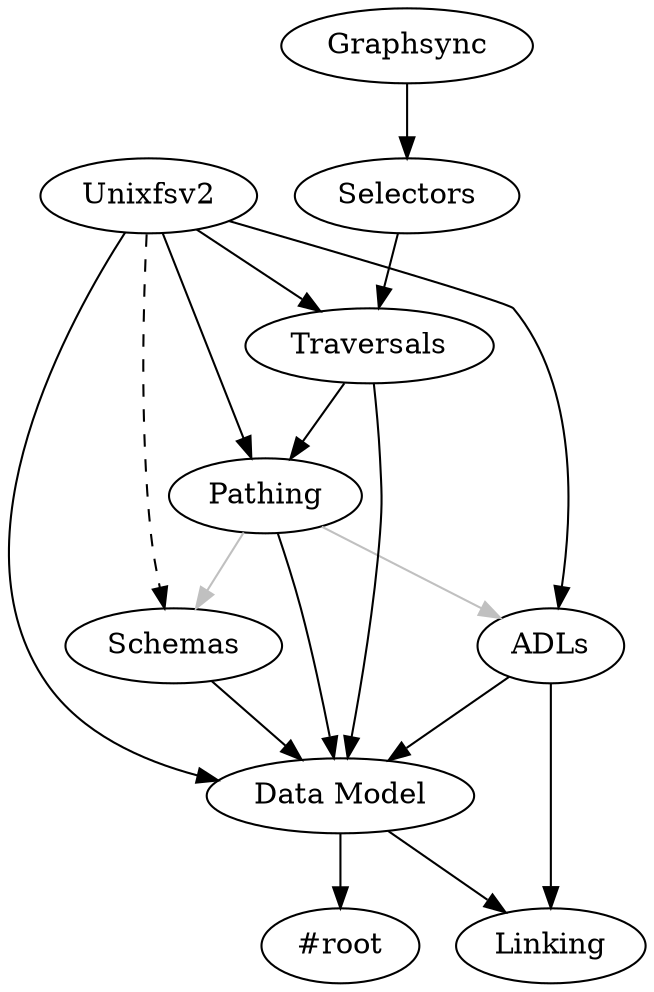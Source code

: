 digraph {
	"Pathing" -> "Data Model"
	"Traversals" -> {"Pathing", "Data Model"}
	"ADLs" -> {"Data Model", "Linking"}
	"Data Model" -> {"Linking", "#root"}
	"Schemas" -> "Data Model"
	"Selectors" -> "Traversals"
	"Graphsync" -> "Selectors"
	"Unixfsv2" -> {"Pathing", "Data Model", "Traversals", "ADLs"}
	"Unixfsv2" -> "Schemas" [style=dashed]
	"Pathing" -> {"Schemas", "ADLs"} [color=grey]
}

// dotted line means "you will have an easier time implementing this if your IPLD libraries support this feature", but it's not strictly necessary, either.
// grey line means this feature is primarily defined in terms of the black lines outbound from the source node, but can also be defined in terms of the target of the grey lines.

// literally everything that points to schemas does so with a dotted line (or a grey line),
// because you can *always* implement those things without a schema implementation in your langauge of choice or involved in your dev process... it'll just probably be more work.
